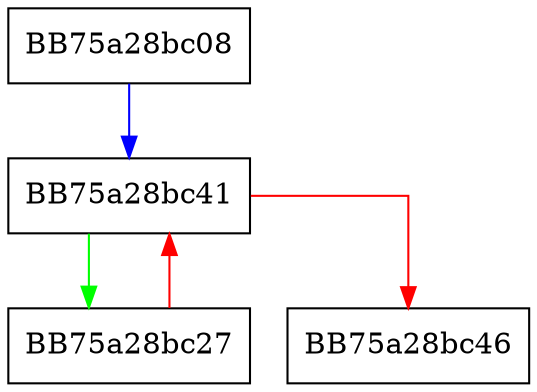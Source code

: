 digraph yyStackOverflow {
  node [shape="box"];
  graph [splines=ortho];
  BB75a28bc08 -> BB75a28bc41 [color="blue"];
  BB75a28bc27 -> BB75a28bc41 [color="red"];
  BB75a28bc41 -> BB75a28bc27 [color="green"];
  BB75a28bc41 -> BB75a28bc46 [color="red"];
}